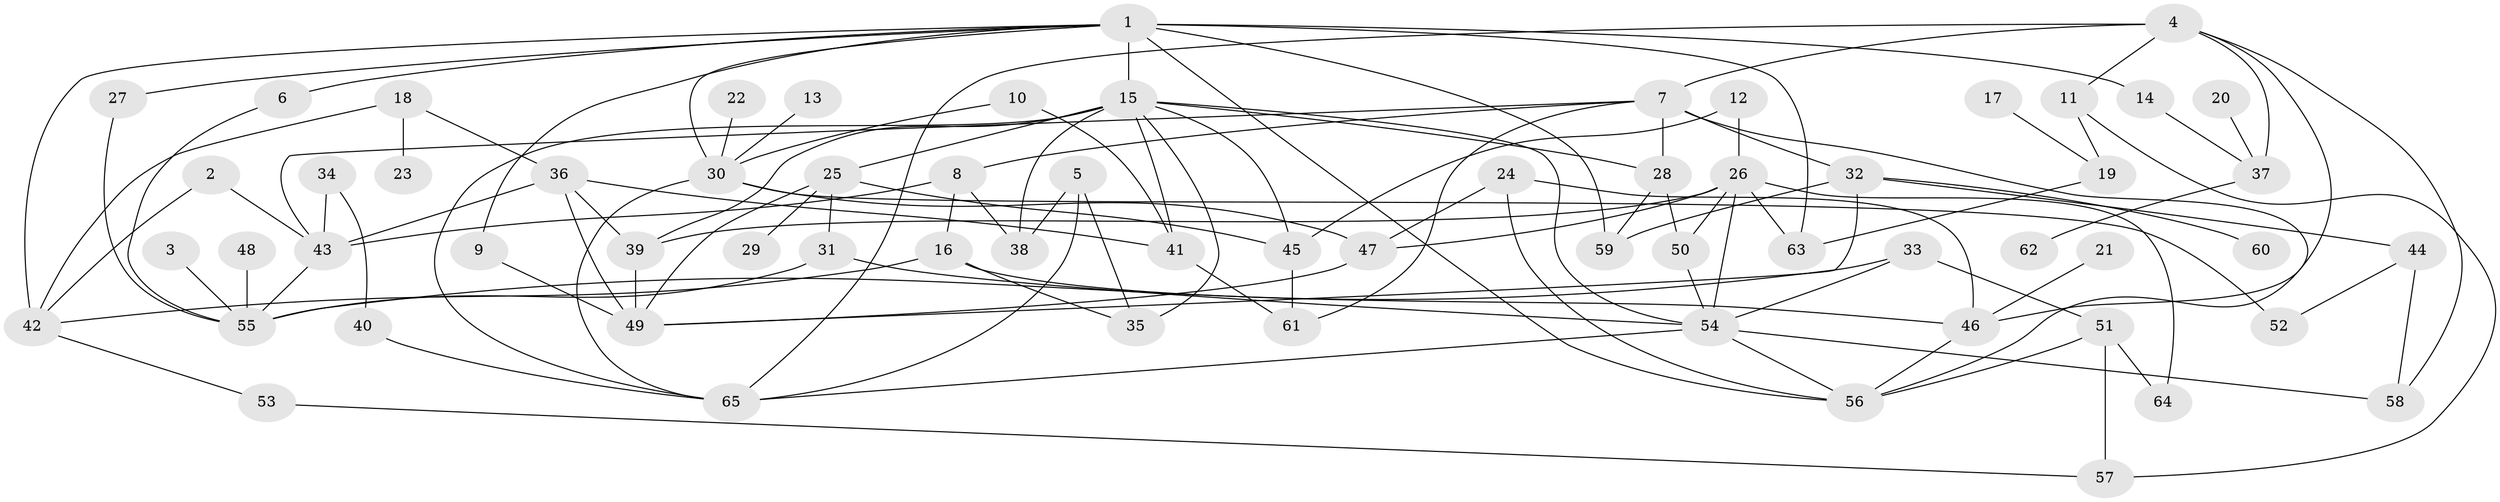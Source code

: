 // original degree distribution, {9: 0.015384615384615385, 6: 0.038461538461538464, 4: 0.13846153846153847, 3: 0.25384615384615383, 2: 0.3384615384615385, 10: 0.007692307692307693, 5: 0.023076923076923078, 7: 0.015384615384615385, 1: 0.16923076923076924}
// Generated by graph-tools (version 1.1) at 2025/49/03/09/25 03:49:18]
// undirected, 65 vertices, 115 edges
graph export_dot {
graph [start="1"]
  node [color=gray90,style=filled];
  1;
  2;
  3;
  4;
  5;
  6;
  7;
  8;
  9;
  10;
  11;
  12;
  13;
  14;
  15;
  16;
  17;
  18;
  19;
  20;
  21;
  22;
  23;
  24;
  25;
  26;
  27;
  28;
  29;
  30;
  31;
  32;
  33;
  34;
  35;
  36;
  37;
  38;
  39;
  40;
  41;
  42;
  43;
  44;
  45;
  46;
  47;
  48;
  49;
  50;
  51;
  52;
  53;
  54;
  55;
  56;
  57;
  58;
  59;
  60;
  61;
  62;
  63;
  64;
  65;
  1 -- 6 [weight=1.0];
  1 -- 9 [weight=1.0];
  1 -- 14 [weight=1.0];
  1 -- 15 [weight=2.0];
  1 -- 27 [weight=1.0];
  1 -- 30 [weight=1.0];
  1 -- 42 [weight=1.0];
  1 -- 56 [weight=1.0];
  1 -- 59 [weight=1.0];
  1 -- 63 [weight=1.0];
  2 -- 42 [weight=1.0];
  2 -- 43 [weight=1.0];
  3 -- 55 [weight=1.0];
  4 -- 7 [weight=1.0];
  4 -- 11 [weight=1.0];
  4 -- 37 [weight=1.0];
  4 -- 46 [weight=1.0];
  4 -- 58 [weight=1.0];
  4 -- 65 [weight=1.0];
  5 -- 35 [weight=1.0];
  5 -- 38 [weight=1.0];
  5 -- 65 [weight=1.0];
  6 -- 55 [weight=1.0];
  7 -- 8 [weight=1.0];
  7 -- 28 [weight=1.0];
  7 -- 32 [weight=1.0];
  7 -- 43 [weight=1.0];
  7 -- 56 [weight=1.0];
  7 -- 61 [weight=1.0];
  8 -- 16 [weight=1.0];
  8 -- 38 [weight=1.0];
  8 -- 43 [weight=1.0];
  9 -- 49 [weight=2.0];
  10 -- 30 [weight=1.0];
  10 -- 41 [weight=1.0];
  11 -- 19 [weight=1.0];
  11 -- 57 [weight=1.0];
  12 -- 26 [weight=1.0];
  12 -- 45 [weight=1.0];
  13 -- 30 [weight=1.0];
  14 -- 37 [weight=1.0];
  15 -- 25 [weight=1.0];
  15 -- 28 [weight=1.0];
  15 -- 35 [weight=1.0];
  15 -- 38 [weight=1.0];
  15 -- 39 [weight=1.0];
  15 -- 41 [weight=1.0];
  15 -- 45 [weight=1.0];
  15 -- 54 [weight=1.0];
  15 -- 65 [weight=1.0];
  16 -- 35 [weight=1.0];
  16 -- 42 [weight=1.0];
  16 -- 46 [weight=1.0];
  17 -- 19 [weight=1.0];
  18 -- 23 [weight=1.0];
  18 -- 36 [weight=1.0];
  18 -- 42 [weight=1.0];
  19 -- 63 [weight=1.0];
  20 -- 37 [weight=1.0];
  21 -- 46 [weight=1.0];
  22 -- 30 [weight=1.0];
  24 -- 46 [weight=1.0];
  24 -- 47 [weight=1.0];
  24 -- 56 [weight=1.0];
  25 -- 29 [weight=1.0];
  25 -- 31 [weight=1.0];
  25 -- 45 [weight=1.0];
  25 -- 49 [weight=1.0];
  26 -- 39 [weight=1.0];
  26 -- 47 [weight=1.0];
  26 -- 50 [weight=1.0];
  26 -- 54 [weight=1.0];
  26 -- 63 [weight=1.0];
  26 -- 64 [weight=1.0];
  27 -- 55 [weight=1.0];
  28 -- 50 [weight=1.0];
  28 -- 59 [weight=1.0];
  30 -- 47 [weight=2.0];
  30 -- 52 [weight=1.0];
  30 -- 65 [weight=1.0];
  31 -- 54 [weight=1.0];
  31 -- 55 [weight=1.0];
  32 -- 44 [weight=1.0];
  32 -- 49 [weight=1.0];
  32 -- 59 [weight=1.0];
  32 -- 60 [weight=1.0];
  33 -- 51 [weight=1.0];
  33 -- 54 [weight=1.0];
  33 -- 55 [weight=1.0];
  34 -- 40 [weight=1.0];
  34 -- 43 [weight=1.0];
  36 -- 39 [weight=1.0];
  36 -- 41 [weight=1.0];
  36 -- 43 [weight=1.0];
  36 -- 49 [weight=1.0];
  37 -- 62 [weight=1.0];
  39 -- 49 [weight=1.0];
  40 -- 65 [weight=1.0];
  41 -- 61 [weight=1.0];
  42 -- 53 [weight=1.0];
  43 -- 55 [weight=1.0];
  44 -- 52 [weight=1.0];
  44 -- 58 [weight=1.0];
  45 -- 61 [weight=1.0];
  46 -- 56 [weight=1.0];
  47 -- 49 [weight=1.0];
  48 -- 55 [weight=1.0];
  50 -- 54 [weight=1.0];
  51 -- 56 [weight=1.0];
  51 -- 57 [weight=1.0];
  51 -- 64 [weight=1.0];
  53 -- 57 [weight=1.0];
  54 -- 56 [weight=1.0];
  54 -- 58 [weight=1.0];
  54 -- 65 [weight=1.0];
}
